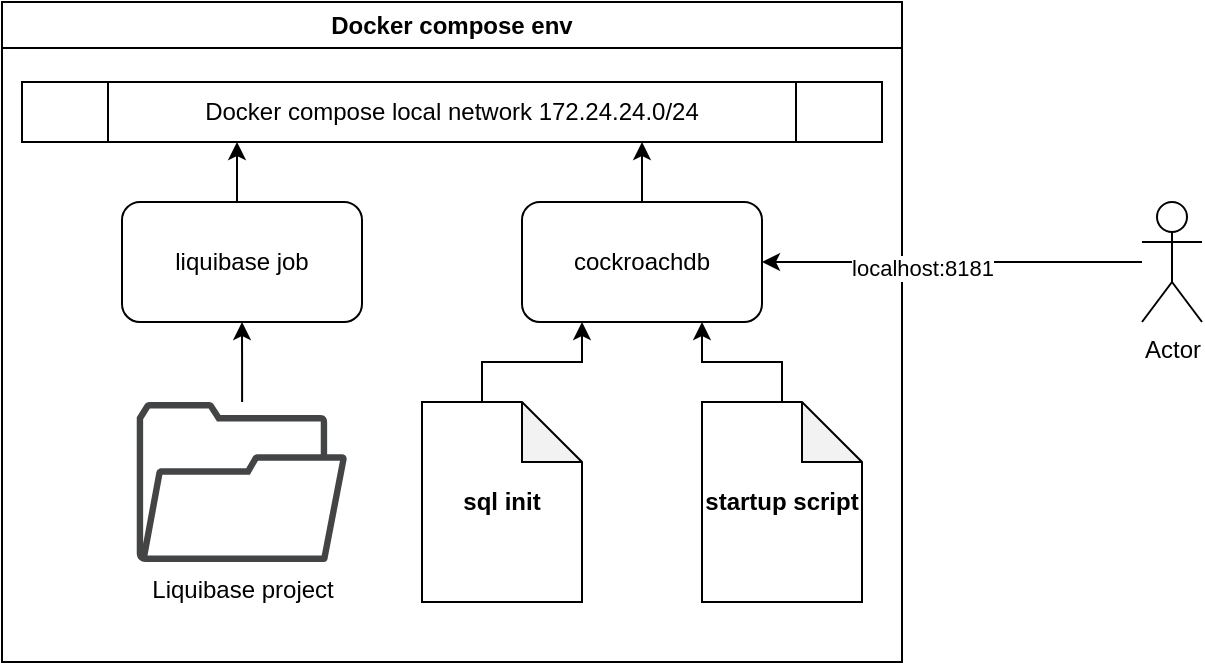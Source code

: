 <mxfile version="19.0.3" type="device"><diagram name="Page-1" id="DmPyWy1HaXbZiSjPZlmT"><mxGraphModel dx="2084" dy="799" grid="1" gridSize="10" guides="1" tooltips="1" connect="1" arrows="1" fold="1" page="1" pageScale="1" pageWidth="850" pageHeight="1100" math="0" shadow="0"><root><mxCell id="0"/><mxCell id="1" parent="0"/><mxCell id="tjuAI0IZ5KJGlG4QrY5g-1" value="Docker compose env" style="swimlane;whiteSpace=wrap;html=1;" parent="1" vertex="1"><mxGeometry x="-100" y="220" width="450" height="330" as="geometry"><mxRectangle x="70" y="220" width="150" height="30" as="alternateBounds"/></mxGeometry></mxCell><mxCell id="tjuAI0IZ5KJGlG4QrY5g-2" value="Docker compose local network&amp;nbsp;172.24.24.0/24" style="shape=process;whiteSpace=wrap;html=1;backgroundOutline=1;" parent="tjuAI0IZ5KJGlG4QrY5g-1" vertex="1"><mxGeometry x="10" y="40" width="430" height="30" as="geometry"/></mxCell><mxCell id="tjuAI0IZ5KJGlG4QrY5g-15" style="edgeStyle=orthogonalEdgeStyle;rounded=0;orthogonalLoop=1;jettySize=auto;html=1;" parent="tjuAI0IZ5KJGlG4QrY5g-1" source="tjuAI0IZ5KJGlG4QrY5g-3" target="tjuAI0IZ5KJGlG4QrY5g-2" edge="1"><mxGeometry relative="1" as="geometry"><Array as="points"><mxPoint x="320" y="60"/><mxPoint x="320" y="60"/></Array></mxGeometry></mxCell><mxCell id="tjuAI0IZ5KJGlG4QrY5g-3" value="cockroachdb" style="rounded=1;whiteSpace=wrap;html=1;" parent="tjuAI0IZ5KJGlG4QrY5g-1" vertex="1"><mxGeometry x="260" y="100" width="120" height="60" as="geometry"/></mxCell><mxCell id="uTy62lSeji5BbVd1YFhy-5" style="edgeStyle=orthogonalEdgeStyle;rounded=0;orthogonalLoop=1;jettySize=auto;html=1;entryX=0.25;entryY=1;entryDx=0;entryDy=0;" parent="tjuAI0IZ5KJGlG4QrY5g-1" source="uTy62lSeji5BbVd1YFhy-2" target="tjuAI0IZ5KJGlG4QrY5g-3" edge="1"><mxGeometry relative="1" as="geometry"><Array as="points"><mxPoint x="240" y="180"/><mxPoint x="290" y="180"/></Array></mxGeometry></mxCell><mxCell id="uTy62lSeji5BbVd1YFhy-2" value="&lt;b&gt;sql init&lt;/b&gt;" style="shape=note;whiteSpace=wrap;html=1;backgroundOutline=1;darkOpacity=0.05;" parent="tjuAI0IZ5KJGlG4QrY5g-1" vertex="1"><mxGeometry x="210" y="200" width="80" height="100" as="geometry"/></mxCell><mxCell id="uTy62lSeji5BbVd1YFhy-6" style="edgeStyle=orthogonalEdgeStyle;rounded=0;orthogonalLoop=1;jettySize=auto;html=1;entryX=0.75;entryY=1;entryDx=0;entryDy=0;" parent="tjuAI0IZ5KJGlG4QrY5g-1" source="uTy62lSeji5BbVd1YFhy-3" target="tjuAI0IZ5KJGlG4QrY5g-3" edge="1"><mxGeometry relative="1" as="geometry"/></mxCell><mxCell id="uTy62lSeji5BbVd1YFhy-3" value="&lt;b&gt;startup script&lt;/b&gt;" style="shape=note;whiteSpace=wrap;html=1;backgroundOutline=1;darkOpacity=0.05;" parent="tjuAI0IZ5KJGlG4QrY5g-1" vertex="1"><mxGeometry x="350" y="200" width="80" height="100" as="geometry"/></mxCell><mxCell id="6o9UFzIBe4PHAw5L1abC-2" value="" style="edgeStyle=orthogonalEdgeStyle;rounded=0;orthogonalLoop=1;jettySize=auto;html=1;entryX=0.25;entryY=1;entryDx=0;entryDy=0;" edge="1" parent="tjuAI0IZ5KJGlG4QrY5g-1" source="6o9UFzIBe4PHAw5L1abC-1" target="tjuAI0IZ5KJGlG4QrY5g-2"><mxGeometry relative="1" as="geometry"><Array as="points"><mxPoint x="118" y="90"/></Array></mxGeometry></mxCell><mxCell id="6o9UFzIBe4PHAw5L1abC-1" value="liquibase job" style="rounded=1;whiteSpace=wrap;html=1;" vertex="1" parent="tjuAI0IZ5KJGlG4QrY5g-1"><mxGeometry x="60" y="100" width="120" height="60" as="geometry"/></mxCell><mxCell id="6o9UFzIBe4PHAw5L1abC-4" value="" style="edgeStyle=orthogonalEdgeStyle;rounded=0;orthogonalLoop=1;jettySize=auto;html=1;" edge="1" parent="tjuAI0IZ5KJGlG4QrY5g-1" source="6o9UFzIBe4PHAw5L1abC-3" target="6o9UFzIBe4PHAw5L1abC-1"><mxGeometry relative="1" as="geometry"/></mxCell><mxCell id="6o9UFzIBe4PHAw5L1abC-3" value="Liquibase project" style="sketch=0;pointerEvents=1;shadow=0;dashed=0;html=1;strokeColor=none;fillColor=#434445;aspect=fixed;labelPosition=center;verticalLabelPosition=bottom;verticalAlign=top;align=center;outlineConnect=0;shape=mxgraph.vvd.folder;" vertex="1" parent="tjuAI0IZ5KJGlG4QrY5g-1"><mxGeometry x="67.37" y="200" width="105.26" height="80" as="geometry"/></mxCell><mxCell id="uTy62lSeji5BbVd1YFhy-1" style="edgeStyle=orthogonalEdgeStyle;rounded=0;orthogonalLoop=1;jettySize=auto;html=1;entryX=1;entryY=0.5;entryDx=0;entryDy=0;" parent="1" source="tjuAI0IZ5KJGlG4QrY5g-21" target="tjuAI0IZ5KJGlG4QrY5g-3" edge="1"><mxGeometry relative="1" as="geometry"/></mxCell><mxCell id="uTy62lSeji5BbVd1YFhy-7" value="localhost:8181" style="edgeLabel;html=1;align=center;verticalAlign=middle;resizable=0;points=[];" parent="uTy62lSeji5BbVd1YFhy-1" vertex="1" connectable="0"><mxGeometry x="0.164" y="3" relative="1" as="geometry"><mxPoint as="offset"/></mxGeometry></mxCell><mxCell id="tjuAI0IZ5KJGlG4QrY5g-21" value="Actor" style="shape=umlActor;verticalLabelPosition=bottom;verticalAlign=top;html=1;outlineConnect=0;" parent="1" vertex="1"><mxGeometry x="470" y="320" width="30" height="60" as="geometry"/></mxCell></root></mxGraphModel></diagram></mxfile>